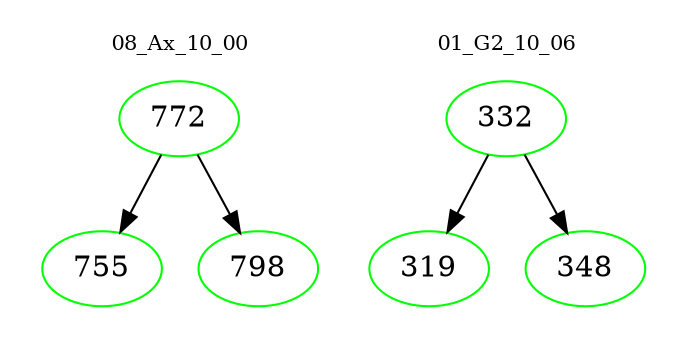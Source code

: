digraph{
subgraph cluster_0 {
color = white
label = "08_Ax_10_00";
fontsize=10;
T0_772 [label="772", color="green"]
T0_772 -> T0_755 [color="black"]
T0_755 [label="755", color="green"]
T0_772 -> T0_798 [color="black"]
T0_798 [label="798", color="green"]
}
subgraph cluster_1 {
color = white
label = "01_G2_10_06";
fontsize=10;
T1_332 [label="332", color="green"]
T1_332 -> T1_319 [color="black"]
T1_319 [label="319", color="green"]
T1_332 -> T1_348 [color="black"]
T1_348 [label="348", color="green"]
}
}
